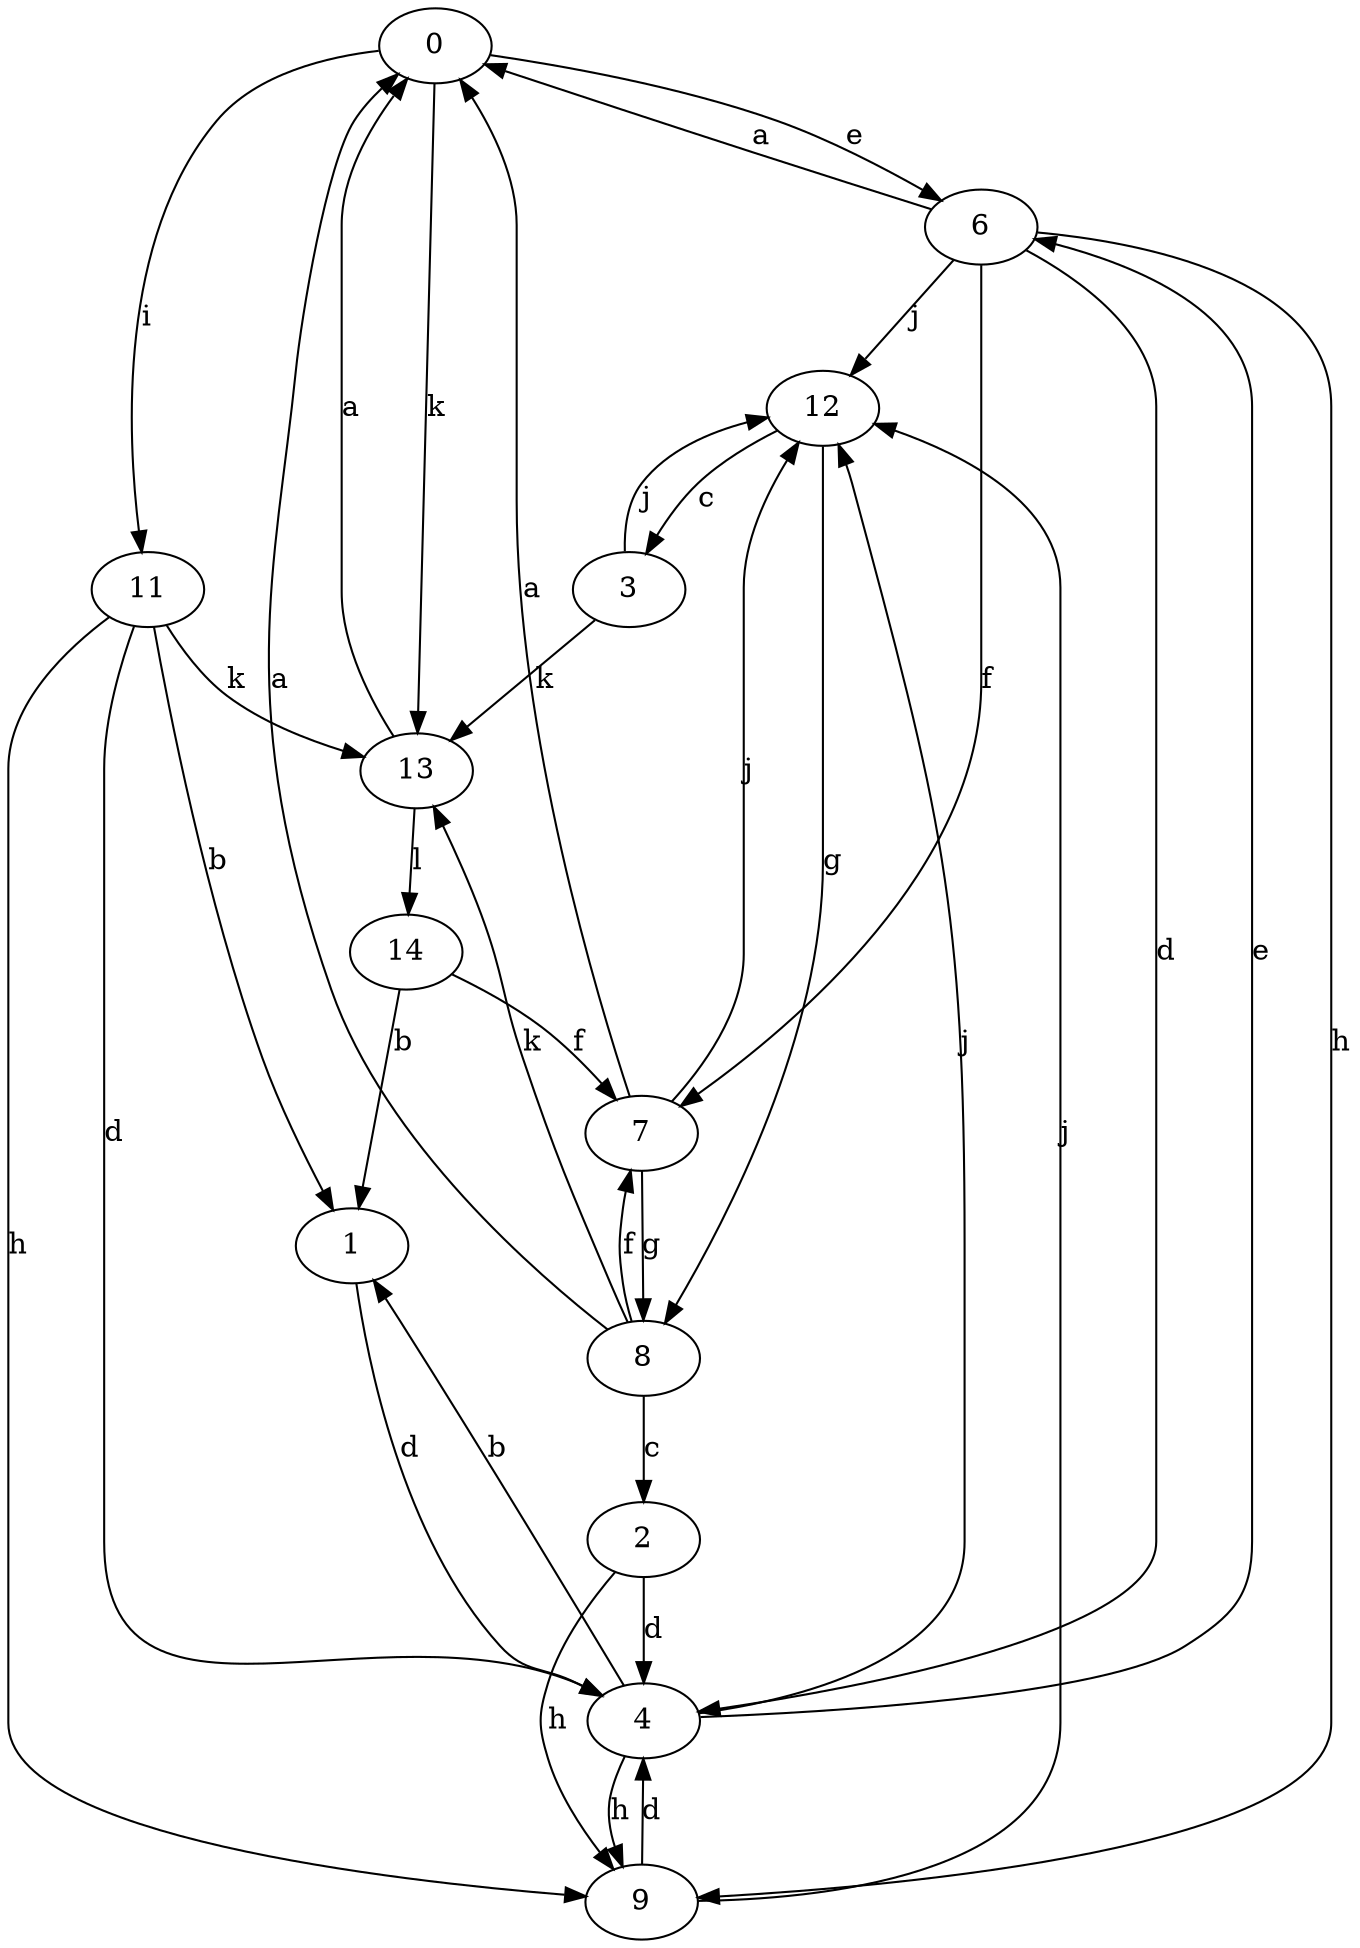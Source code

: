strict digraph  {
0;
1;
2;
3;
4;
6;
7;
8;
9;
11;
12;
13;
14;
0 -> 6  [label=e];
0 -> 11  [label=i];
0 -> 13  [label=k];
1 -> 4  [label=d];
2 -> 4  [label=d];
2 -> 9  [label=h];
3 -> 12  [label=j];
3 -> 13  [label=k];
4 -> 1  [label=b];
4 -> 6  [label=e];
4 -> 9  [label=h];
4 -> 12  [label=j];
6 -> 0  [label=a];
6 -> 4  [label=d];
6 -> 7  [label=f];
6 -> 9  [label=h];
6 -> 12  [label=j];
7 -> 0  [label=a];
7 -> 8  [label=g];
7 -> 12  [label=j];
8 -> 0  [label=a];
8 -> 2  [label=c];
8 -> 7  [label=f];
8 -> 13  [label=k];
9 -> 4  [label=d];
9 -> 12  [label=j];
11 -> 1  [label=b];
11 -> 4  [label=d];
11 -> 9  [label=h];
11 -> 13  [label=k];
12 -> 3  [label=c];
12 -> 8  [label=g];
13 -> 0  [label=a];
13 -> 14  [label=l];
14 -> 1  [label=b];
14 -> 7  [label=f];
}
